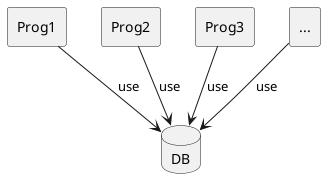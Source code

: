 @startuml

database DB
rectangle Prog1
rectangle Prog2 
rectangle Prog3
rectangle "..." as Dot

DB <-up- Prog1 : use
DB <-up- Prog2 : use
DB <-up- Prog3 : use
DB <-up- Dot : use

Prog1 -[hidden]right- Prog2
Prog2 -[hidden]right- Prog3
Prog3 -[hidden]right- Dot


@enduml
